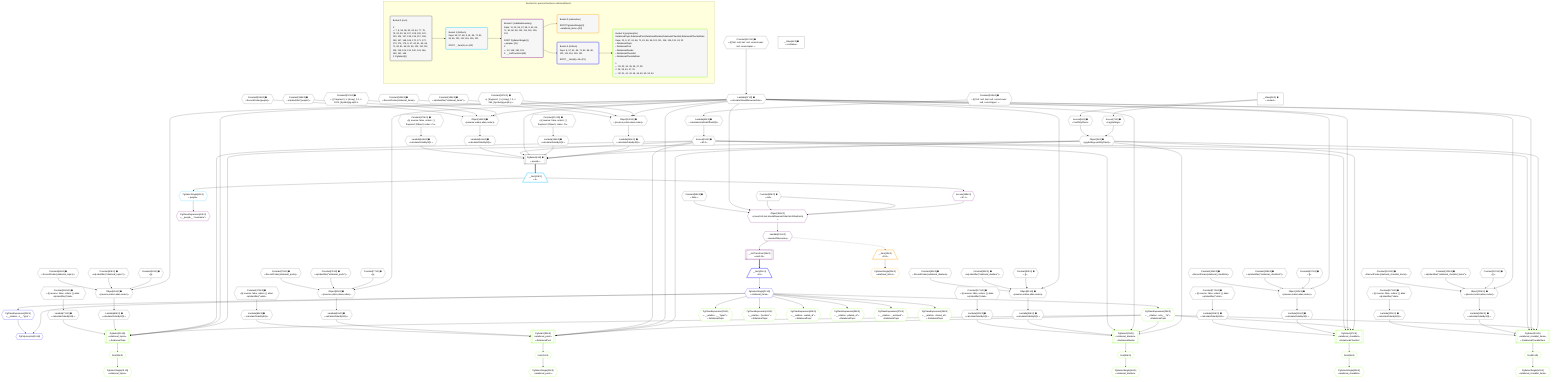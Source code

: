 %%{init: {'themeVariables': { 'fontSize': '12px'}}}%%
graph TD
    classDef path fill:#eee,stroke:#000,color:#000
    classDef plan fill:#fff,stroke-width:1px,color:#000
    classDef itemplan fill:#fff,stroke-width:2px,color:#000
    classDef unbatchedplan fill:#dff,stroke-width:1px,color:#000
    classDef sideeffectplan fill:#fcc,stroke-width:2px,color:#000
    classDef bucket fill:#f6f6f6,color:#000,stroke-width:2px,text-align:left


    %% plan dependencies
    PgSelect6[["PgSelect[6∈0] ➊<br />ᐸpeopleᐳ"]]:::plan
    Object9{{"Object[9∈0] ➊<br />ᐸ{pgSettings,withPgClient}ᐳ"}}:::plan
    Access61{{"Access[61∈0] ➊<br />ᐸ60.0ᐳ"}}:::plan
    Lambda141{{"Lambda[141∈0] ➊<br />ᐸcalculateOrderBySQLᐳ"}}:::plan
    Lambda146{{"Lambda[146∈0] ➊<br />ᐸcalculateOrderBySQLᐳ"}}:::plan
    Lambda57{{"Lambda[57∈0] ➊<br />ᐸcalculateShouldReverseOrderᐳ"}}:::plan
    Lambda161{{"Lambda[161∈0] ➊<br />ᐸcalculateOrderBySQLᐳ"}}:::plan
    Lambda166{{"Lambda[166∈0] ➊<br />ᐸcalculateOrderBySQLᐳ"}}:::plan
    Object9 & Access61 & Lambda141 & Lambda146 & Lambda57 & Access61 & Lambda161 & Lambda166 --> PgSelect6
    Object65{{"Object[65∈0] ➊<br />ᐸ{reverse,orders,alias,codec}ᐳ"}}:::plan
    Constant62{{"Constant[62∈0] ➊<br />ᐸ[]ᐳ"}}:::plan
    Constant63{{"Constant[63∈0] ➊<br />ᐸsql.identifier(”relational_topics”)ᐳ"}}:::plan
    Constant64{{"Constant[64∈0] ➊<br />ᐸRecordCodec(relational_topics)ᐳ"}}:::plan
    Lambda57 & Constant62 & Constant63 & Constant64 --> Object65
    Object80{{"Object[80∈0] ➊<br />ᐸ{reverse,orders,alias,codec}ᐳ"}}:::plan
    Constant77{{"Constant[77∈0] ➊<br />ᐸ[]ᐳ"}}:::plan
    Constant78{{"Constant[78∈0] ➊<br />ᐸsql.identifier(”relational_posts”)ᐳ"}}:::plan
    Constant79{{"Constant[79∈0] ➊<br />ᐸRecordCodec(relational_posts)ᐳ"}}:::plan
    Lambda57 & Constant77 & Constant78 & Constant79 --> Object80
    Object95{{"Object[95∈0] ➊<br />ᐸ{reverse,orders,alias,codec}ᐳ"}}:::plan
    Constant92{{"Constant[92∈0] ➊<br />ᐸ[]ᐳ"}}:::plan
    Constant93{{"Constant[93∈0] ➊<br />ᐸsql.identifier(”relational_dividers”)ᐳ"}}:::plan
    Constant94{{"Constant[94∈0] ➊<br />ᐸRecordCodec(relational_dividers)ᐳ"}}:::plan
    Lambda57 & Constant92 & Constant93 & Constant94 --> Object95
    Object110{{"Object[110∈0] ➊<br />ᐸ{reverse,orders,alias,codec}ᐳ"}}:::plan
    Constant107{{"Constant[107∈0] ➊<br />ᐸ[]ᐳ"}}:::plan
    Constant108{{"Constant[108∈0] ➊<br />ᐸsql.identifier(”relational_checklists”)ᐳ"}}:::plan
    Constant109{{"Constant[109∈0] ➊<br />ᐸRecordCodec(relational_checklists)ᐳ"}}:::plan
    Lambda57 & Constant107 & Constant108 & Constant109 --> Object110
    Object125{{"Object[125∈0] ➊<br />ᐸ{reverse,orders,alias,codec}ᐳ"}}:::plan
    Constant122{{"Constant[122∈0] ➊<br />ᐸ[]ᐳ"}}:::plan
    Constant123{{"Constant[123∈0] ➊<br />ᐸsql.identifier(”relational_checklist_items”)ᐳ"}}:::plan
    Constant124{{"Constant[124∈0] ➊<br />ᐸRecordCodec(relational_checklist_items)ᐳ"}}:::plan
    Lambda57 & Constant122 & Constant123 & Constant124 --> Object125
    Object140{{"Object[140∈0] ➊<br />ᐸ{reverse,orders,alias,codec}ᐳ"}}:::plan
    Constant137{{"Constant[137∈0] ➊<br />ᐸ[ { fragment: { n: [Array], f: 0, c: 266, [Symbol(pg-sql2-tyᐳ"}}:::plan
    Constant138{{"Constant[138∈0] ➊<br />ᐸsql.identifier(”relational_items”)ᐳ"}}:::plan
    Constant139{{"Constant[139∈0] ➊<br />ᐸRecordCodec(relational_items)ᐳ"}}:::plan
    Lambda57 & Constant137 & Constant138 & Constant139 --> Object140
    Object160{{"Object[160∈0] ➊<br />ᐸ{reverse,orders,alias,codec}ᐳ"}}:::plan
    Constant157{{"Constant[157∈0] ➊<br />ᐸ[ { fragment: { n: [Array], f: 0, c: 1024, [Symbol(pg-sql2-tᐳ"}}:::plan
    Constant158{{"Constant[158∈0] ➊<br />ᐸsql.identifier(”people”)ᐳ"}}:::plan
    Constant159{{"Constant[159∈0] ➊<br />ᐸRecordCodec(people)ᐳ"}}:::plan
    Lambda57 & Constant157 & Constant158 & Constant159 --> Object160
    Access7{{"Access[7∈0] ➊<br />ᐸ2.pgSettingsᐳ"}}:::plan
    Access8{{"Access[8∈0] ➊<br />ᐸ2.withPgClientᐳ"}}:::plan
    Access7 & Access8 --> Object9
    __Value2["__Value[2∈0] ➊<br />ᐸcontextᐳ"]:::plan
    __Value2 --> Access7
    __Value2 --> Access8
    Constant167{{"Constant[167∈0] ➊<br />ᐸ§{ first: null, last: null, cursorLower: null, cursorUpper: ᐳ"}}:::plan
    Constant167 --> Lambda57
    Lambda60{{"Lambda[60∈0] ➊<br />ᐸcalculateLimitAndOffsetSQLᐳ"}}:::plan
    Constant168{{"Constant[168∈0] ➊<br />ᐸ§{ first: null, last: null, cursorLower: null, cursorUpper: ᐳ"}}:::plan
    Constant168 --> Lambda60
    Lambda60 --> Access61
    Lambda66{{"Lambda[66∈0] ➊<br />ᐸcalculateOrderBySQLᐳ"}}:::plan
    Object65 --> Lambda66
    Lambda71{{"Lambda[71∈0] ➊<br />ᐸcalculateOrderBySQLᐳ"}}:::plan
    Constant169{{"Constant[169∈0] ➊<br />ᐸ§{ reverse: false, orders: [], alias: sql.identifier(”relatiᐳ"}}:::plan
    Constant169 --> Lambda71
    Lambda81{{"Lambda[81∈0] ➊<br />ᐸcalculateOrderBySQLᐳ"}}:::plan
    Object80 --> Lambda81
    Lambda86{{"Lambda[86∈0] ➊<br />ᐸcalculateOrderBySQLᐳ"}}:::plan
    Constant170{{"Constant[170∈0] ➊<br />ᐸ§{ reverse: false, orders: [], alias: sql.identifier(”relatiᐳ"}}:::plan
    Constant170 --> Lambda86
    Lambda96{{"Lambda[96∈0] ➊<br />ᐸcalculateOrderBySQLᐳ"}}:::plan
    Object95 --> Lambda96
    Lambda101{{"Lambda[101∈0] ➊<br />ᐸcalculateOrderBySQLᐳ"}}:::plan
    Constant171{{"Constant[171∈0] ➊<br />ᐸ§{ reverse: false, orders: [], alias: sql.identifier(”relatiᐳ"}}:::plan
    Constant171 --> Lambda101
    Lambda111{{"Lambda[111∈0] ➊<br />ᐸcalculateOrderBySQLᐳ"}}:::plan
    Object110 --> Lambda111
    Lambda116{{"Lambda[116∈0] ➊<br />ᐸcalculateOrderBySQLᐳ"}}:::plan
    Constant172{{"Constant[172∈0] ➊<br />ᐸ§{ reverse: false, orders: [], alias: sql.identifier(”relatiᐳ"}}:::plan
    Constant172 --> Lambda116
    Lambda126{{"Lambda[126∈0] ➊<br />ᐸcalculateOrderBySQLᐳ"}}:::plan
    Object125 --> Lambda126
    Lambda131{{"Lambda[131∈0] ➊<br />ᐸcalculateOrderBySQLᐳ"}}:::plan
    Constant173{{"Constant[173∈0] ➊<br />ᐸ§{ reverse: false, orders: [], alias: sql.identifier(”relatiᐳ"}}:::plan
    Constant173 --> Lambda131
    Object140 --> Lambda141
    Constant174{{"Constant[174∈0] ➊<br />ᐸ§{ reverse: false, orders: [ { fragment: [Object], codec: Coᐳ"}}:::plan
    Constant174 --> Lambda146
    Object160 --> Lambda161
    Constant175{{"Constant[175∈0] ➊<br />ᐸ§{ reverse: false, orders: [ { fragment: [Object], codec: Coᐳ"}}:::plan
    Constant175 --> Lambda166
    __Value4["__Value[4∈0] ➊<br />ᐸrootValueᐳ"]:::plan
    Constant55{{"Constant[55∈0] ➊<br />ᐸnullᐳ"}}:::plan
    Constant58{{"Constant[58∈0] ➊<br />ᐸfalseᐳ"}}:::plan
    __Item10[/"__Item[10∈1]<br />ᐸ6ᐳ"\]:::itemplan
    PgSelect6 ==> __Item10
    PgSelectSingle11{{"PgSelectSingle[11∈1]<br />ᐸpeopleᐳ"}}:::plan
    __Item10 --> PgSelectSingle11
    Object150{{"Object[150∈2]<br />ᐸ{rows,first,last,shouldReverseOrder,fetchOneExtra}ᐳ"}}:::plan
    Access148{{"Access[148∈2]<br />ᐸ10.1ᐳ"}}:::plan
    Access148 & Constant55 & Constant55 & Lambda57 & Constant58 --> Object150
    PgClassExpression12{{"PgClassExpression[12∈2]<br />ᐸ__people__.”username”ᐳ"}}:::plan
    PgSelectSingle11 --> PgClassExpression12
    __ListTransform18[["__ListTransform[18∈2]<br />ᐸeach:14ᐳ"]]:::plan
    Lambda151{{"Lambda[151∈2]<br />ᐸreverseIfNecessaryᐳ"}}:::plan
    Lambda151 --> __ListTransform18
    __Item10 --> Access148
    Object150 --> Lambda151
    __Item19[/"__Item[19∈3]<br />ᐸ151ᐳ"\]:::itemplan
    Lambda151 -.-> __Item19
    PgSelectSingle20{{"PgSelectSingle[20∈3]<br />ᐸrelational_itemsᐳ"}}:::plan
    __Item19 --> PgSelectSingle20
    PgPolymorphic24{{"PgPolymorphic[24∈4]"}}:::plan
    PgSelectSingle22{{"PgSelectSingle[22∈4]<br />ᐸrelational_itemsᐳ"}}:::plan
    PgClassExpression23{{"PgClassExpression[23∈4]<br />ᐸ__relation...s__.”type”ᐳ"}}:::plan
    PgSelectSingle22 & PgClassExpression23 --> PgPolymorphic24
    __Item21[/"__Item[21∈4]<br />ᐸ18ᐳ"\]:::itemplan
    __ListTransform18 ==> __Item21
    __Item21 --> PgSelectSingle22
    PgSelectSingle22 --> PgClassExpression23
    PgSelect26[["PgSelect[26∈5]<br />ᐸrelational_topicsᐳ<br />ᐳRelationalTopic"]]:::plan
    PgClassExpression25{{"PgClassExpression[25∈5]<br />ᐸ__relation...ems__.”id”ᐳ<br />ᐳRelationalTopic"}}:::plan
    Object9 & PgClassExpression25 & Lambda57 & Access61 & Lambda66 & Lambda71 --> PgSelect26
    PgSelect39[["PgSelect[39∈5]<br />ᐸrelational_postsᐳ<br />ᐳRelationalPost"]]:::plan
    Object9 & PgClassExpression25 & Lambda57 & Access61 & Lambda81 & Lambda86 --> PgSelect39
    PgSelect43[["PgSelect[43∈5]<br />ᐸrelational_dividersᐳ<br />ᐳRelationalDivider"]]:::plan
    Object9 & PgClassExpression25 & Lambda57 & Access61 & Lambda96 & Lambda101 --> PgSelect43
    PgSelect47[["PgSelect[47∈5]<br />ᐸrelational_checklistsᐳ<br />ᐳRelationalChecklist"]]:::plan
    Object9 & PgClassExpression25 & Lambda57 & Access61 & Lambda111 & Lambda116 --> PgSelect47
    PgSelect51[["PgSelect[51∈5]<br />ᐸrelational_checklist_itemsᐳ<br />ᐳRelationalChecklistItem"]]:::plan
    Object9 & PgClassExpression25 & Lambda57 & Access61 & Lambda126 & Lambda131 --> PgSelect51
    PgSelectSingle22 --> PgClassExpression25
    First30{{"First[30∈5]"}}:::plan
    PgSelect26 --> First30
    PgSelectSingle31{{"PgSelectSingle[31∈5]<br />ᐸrelational_topicsᐳ"}}:::plan
    First30 --> PgSelectSingle31
    PgClassExpression33{{"PgClassExpression[33∈5]<br />ᐸ__relation...__.”type2”ᐳ<br />ᐳRelationalTopic"}}:::plan
    PgSelectSingle22 --> PgClassExpression33
    PgClassExpression34{{"PgClassExpression[34∈5]<br />ᐸ__relation...”position”ᐳ<br />ᐳRelationalTopic"}}:::plan
    PgSelectSingle22 --> PgClassExpression34
    PgClassExpression35{{"PgClassExpression[35∈5]<br />ᐸ__relation...reated_at”ᐳ<br />ᐳRelationalTopic"}}:::plan
    PgSelectSingle22 --> PgClassExpression35
    PgClassExpression36{{"PgClassExpression[36∈5]<br />ᐸ__relation...pdated_at”ᐳ<br />ᐳRelationalTopic"}}:::plan
    PgSelectSingle22 --> PgClassExpression36
    PgClassExpression37{{"PgClassExpression[37∈5]<br />ᐸ__relation..._archived”ᐳ<br />ᐳRelationalTopic"}}:::plan
    PgSelectSingle22 --> PgClassExpression37
    PgClassExpression38{{"PgClassExpression[38∈5]<br />ᐸ__relation...chived_at”ᐳ<br />ᐳRelationalTopic"}}:::plan
    PgSelectSingle22 --> PgClassExpression38
    First41{{"First[41∈5]"}}:::plan
    PgSelect39 --> First41
    PgSelectSingle42{{"PgSelectSingle[42∈5]<br />ᐸrelational_postsᐳ"}}:::plan
    First41 --> PgSelectSingle42
    First45{{"First[45∈5]"}}:::plan
    PgSelect43 --> First45
    PgSelectSingle46{{"PgSelectSingle[46∈5]<br />ᐸrelational_dividersᐳ"}}:::plan
    First45 --> PgSelectSingle46
    First49{{"First[49∈5]"}}:::plan
    PgSelect47 --> First49
    PgSelectSingle50{{"PgSelectSingle[50∈5]<br />ᐸrelational_checklistsᐳ"}}:::plan
    First49 --> PgSelectSingle50
    First53{{"First[53∈5]"}}:::plan
    PgSelect51 --> First53
    PgSelectSingle54{{"PgSelectSingle[54∈5]<br />ᐸrelational_checklist_itemsᐳ"}}:::plan
    First53 --> PgSelectSingle54

    %% define steps

    subgraph "Buckets for queries/interfaces-relational/basics"
    Bucket0("Bucket 0 (root)<br /><br />1: <br />ᐳ: 7, 8, 55, 58, 62, 63, 64, 77, 78, 79, 92, 93, 94, 107, 108, 109, 122, 123, 124, 137, 138, 139, 157, 158, 159, 167, 168, 169, 170, 171, 172, 173, 174, 175, 9, 57, 60, 61, 65, 66, 71, 80, 81, 86, 95, 96, 101, 110, 111, 116, 125, 126, 131, 140, 141, 146, 160, 161, 166<br />2: PgSelect[6]"):::bucket
    classDef bucket0 stroke:#696969
    class Bucket0,__Value2,__Value4,PgSelect6,Access7,Access8,Object9,Constant55,Lambda57,Constant58,Lambda60,Access61,Constant62,Constant63,Constant64,Object65,Lambda66,Lambda71,Constant77,Constant78,Constant79,Object80,Lambda81,Lambda86,Constant92,Constant93,Constant94,Object95,Lambda96,Lambda101,Constant107,Constant108,Constant109,Object110,Lambda111,Lambda116,Constant122,Constant123,Constant124,Object125,Lambda126,Lambda131,Constant137,Constant138,Constant139,Object140,Lambda141,Lambda146,Constant157,Constant158,Constant159,Object160,Lambda161,Lambda166,Constant167,Constant168,Constant169,Constant170,Constant171,Constant172,Constant173,Constant174,Constant175 bucket0
    Bucket1("Bucket 1 (listItem)<br />Deps: 55, 57, 58, 9, 61, 66, 71, 81, 86, 96, 101, 111, 116, 126, 131<br /><br />ROOT __Item{1}ᐸ6ᐳ[10]"):::bucket
    classDef bucket1 stroke:#00bfff
    class Bucket1,__Item10,PgSelectSingle11 bucket1
    Bucket2("Bucket 2 (nullableBoundary)<br />Deps: 11, 10, 55, 57, 58, 9, 61, 66, 71, 81, 86, 96, 101, 111, 116, 126, 131<br /><br />ROOT PgSelectSingle{1}ᐸpeopleᐳ[11]<br />1: <br />ᐳ: 12, 148, 150, 151<br />2: __ListTransform[18]"):::bucket
    classDef bucket2 stroke:#7f007f
    class Bucket2,PgClassExpression12,__ListTransform18,Access148,Object150,Lambda151 bucket2
    Bucket3("Bucket 3 (subroutine)<br /><br />ROOT PgSelectSingle{3}ᐸrelational_itemsᐳ[20]"):::bucket
    classDef bucket3 stroke:#ffa500
    class Bucket3,__Item19,PgSelectSingle20 bucket3
    Bucket4("Bucket 4 (listItem)<br />Deps: 9, 57, 61, 66, 71, 81, 86, 96, 101, 111, 116, 126, 131<br /><br />ROOT __Item{4}ᐸ18ᐳ[21]"):::bucket
    classDef bucket4 stroke:#0000ff
    class Bucket4,__Item21,PgSelectSingle22,PgClassExpression23,PgPolymorphic24 bucket4
    Bucket5("Bucket 5 (polymorphic)<br />RelationalTopic,RelationalPost,RelationalDivider,RelationalChecklist,RelationalChecklistItem<br />Deps: 22, 9, 57, 61, 66, 71, 81, 86, 96, 101, 111, 116, 126, 131, 24, 23<br />ᐳRelationalTopic<br />ᐳRelationalPost<br />ᐳRelationalDivider<br />ᐳRelationalChecklist<br />ᐳRelationalChecklistItem<br /><br />1: <br />ᐳ: 25, 33, 34, 35, 36, 37, 38<br />2: 26, 39, 43, 47, 51<br />ᐳ: 30, 31, 41, 42, 45, 46, 49, 50, 53, 54"):::bucket
    classDef bucket5 stroke:#7fff00
    class Bucket5,PgClassExpression25,PgSelect26,First30,PgSelectSingle31,PgClassExpression33,PgClassExpression34,PgClassExpression35,PgClassExpression36,PgClassExpression37,PgClassExpression38,PgSelect39,First41,PgSelectSingle42,PgSelect43,First45,PgSelectSingle46,PgSelect47,First49,PgSelectSingle50,PgSelect51,First53,PgSelectSingle54 bucket5
    Bucket0 --> Bucket1
    Bucket1 --> Bucket2
    Bucket2 --> Bucket3 & Bucket4
    Bucket4 --> Bucket5
    end